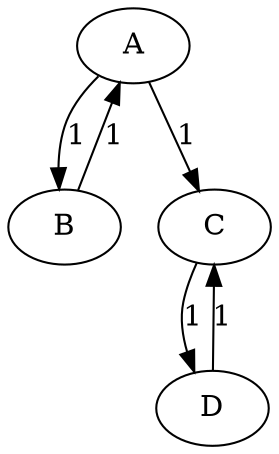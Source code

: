 digraph {
A
B
D
C
A -> B[label="1"]
A -> C[label="1"]
B -> A[label="1"]
D -> C[label="1"]
C -> D[label="1"]
}
